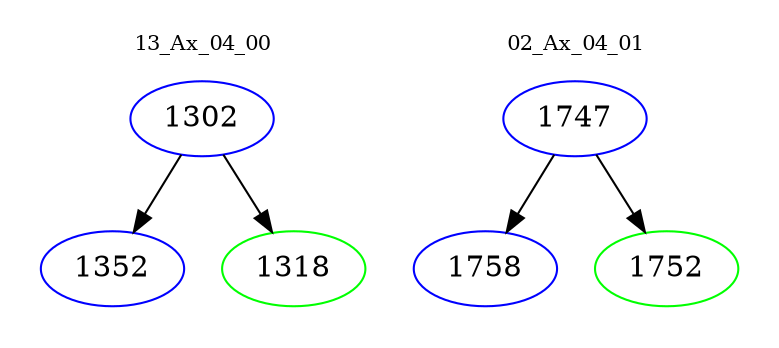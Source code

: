 digraph{
subgraph cluster_0 {
color = white
label = "13_Ax_04_00";
fontsize=10;
T0_1302 [label="1302", color="blue"]
T0_1302 -> T0_1352 [color="black"]
T0_1352 [label="1352", color="blue"]
T0_1302 -> T0_1318 [color="black"]
T0_1318 [label="1318", color="green"]
}
subgraph cluster_1 {
color = white
label = "02_Ax_04_01";
fontsize=10;
T1_1747 [label="1747", color="blue"]
T1_1747 -> T1_1758 [color="black"]
T1_1758 [label="1758", color="blue"]
T1_1747 -> T1_1752 [color="black"]
T1_1752 [label="1752", color="green"]
}
}
